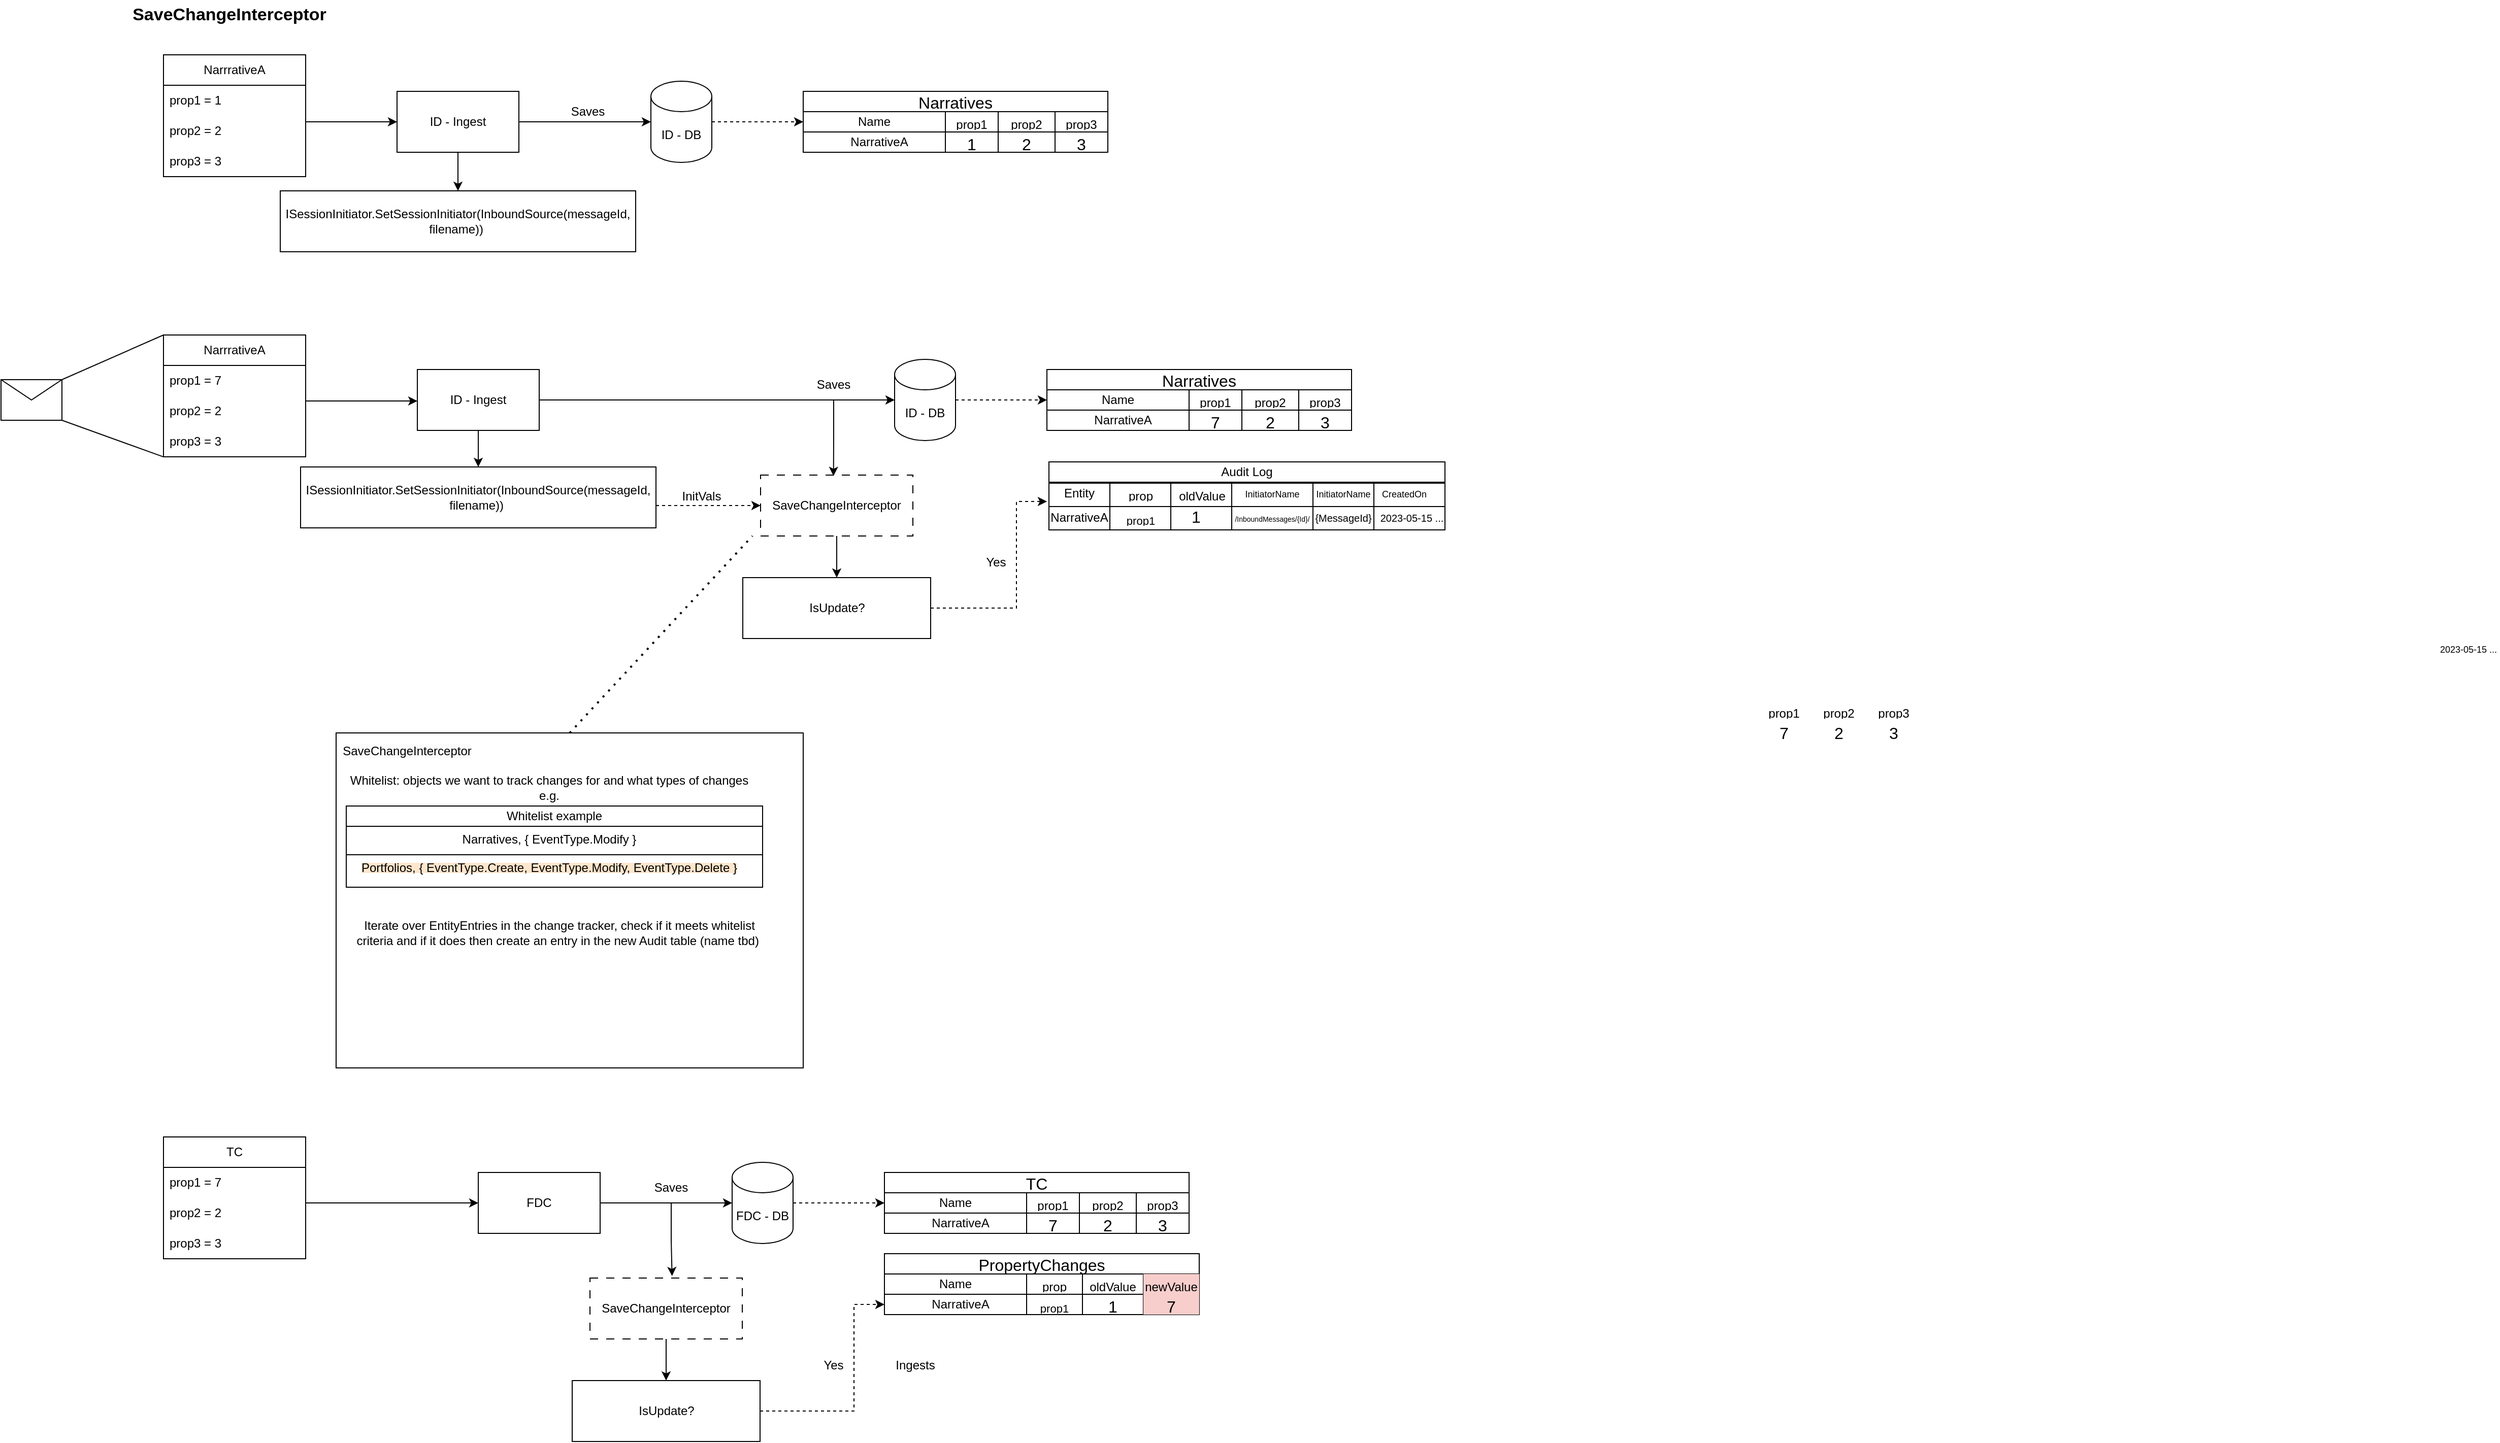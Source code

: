 <mxfile version="21.4.0" type="github">
  <diagram name="Page-1" id="tGEptBp3FGZiE534J11y">
    <mxGraphModel dx="3375" dy="1175" grid="1" gridSize="10" guides="1" tooltips="1" connect="1" arrows="1" fold="1" page="1" pageScale="1" pageWidth="1169" pageHeight="827" math="0" shadow="0">
      <root>
        <mxCell id="0" />
        <mxCell id="1" parent="0" />
        <mxCell id="yTSs1VRWwanD6nTNHNd--1" value="&lt;font style=&quot;font-size: 17px;&quot;&gt;&lt;b&gt;SaveChangeInterceptor&lt;/b&gt;&lt;/font&gt;" style="text;html=1;strokeColor=none;fillColor=none;align=center;verticalAlign=middle;whiteSpace=wrap;rounded=0;" parent="1" vertex="1">
          <mxGeometry x="30" y="60" width="190" height="30" as="geometry" />
        </mxCell>
        <mxCell id="yTSs1VRWwanD6nTNHNd--70" style="edgeStyle=orthogonalEdgeStyle;rounded=0;orthogonalLoop=1;jettySize=auto;html=1;entryX=0;entryY=0.5;entryDx=0;entryDy=0;dashed=1;" parent="1" source="yTSs1VRWwanD6nTNHNd--2" target="yTSs1VRWwanD6nTNHNd--56" edge="1">
          <mxGeometry relative="1" as="geometry" />
        </mxCell>
        <mxCell id="yTSs1VRWwanD6nTNHNd--2" value="ID - DB" style="shape=cylinder3;whiteSpace=wrap;html=1;boundedLbl=1;backgroundOutline=1;size=15;" parent="1" vertex="1">
          <mxGeometry x="540" y="140" width="60" height="80" as="geometry" />
        </mxCell>
        <mxCell id="3TcxSZ5bxZs2HCXoMVpQ-3" value="" style="edgeStyle=orthogonalEdgeStyle;rounded=0;orthogonalLoop=1;jettySize=auto;html=1;" edge="1" parent="1" source="yTSs1VRWwanD6nTNHNd--3" target="3TcxSZ5bxZs2HCXoMVpQ-1">
          <mxGeometry relative="1" as="geometry" />
        </mxCell>
        <mxCell id="3TcxSZ5bxZs2HCXoMVpQ-4" style="edgeStyle=orthogonalEdgeStyle;rounded=0;orthogonalLoop=1;jettySize=auto;html=1;exitX=1;exitY=0.5;exitDx=0;exitDy=0;" edge="1" parent="1" source="yTSs1VRWwanD6nTNHNd--3" target="yTSs1VRWwanD6nTNHNd--2">
          <mxGeometry relative="1" as="geometry" />
        </mxCell>
        <mxCell id="yTSs1VRWwanD6nTNHNd--3" value="ID - Ingest" style="rounded=0;whiteSpace=wrap;html=1;" parent="1" vertex="1">
          <mxGeometry x="290" y="150" width="120" height="60" as="geometry" />
        </mxCell>
        <mxCell id="yTSs1VRWwanD6nTNHNd--11" value="NarrrativeA" style="swimlane;fontStyle=0;childLayout=stackLayout;horizontal=1;startSize=30;horizontalStack=0;resizeParent=1;resizeParentMax=0;resizeLast=0;collapsible=1;marginBottom=0;whiteSpace=wrap;html=1;" parent="1" vertex="1">
          <mxGeometry x="60" y="114" width="140" height="120" as="geometry" />
        </mxCell>
        <mxCell id="yTSs1VRWwanD6nTNHNd--12" value="prop1 = 1" style="text;strokeColor=none;fillColor=none;align=left;verticalAlign=middle;spacingLeft=4;spacingRight=4;overflow=hidden;points=[[0,0.5],[1,0.5]];portConstraint=eastwest;rotatable=0;whiteSpace=wrap;html=1;" parent="yTSs1VRWwanD6nTNHNd--11" vertex="1">
          <mxGeometry y="30" width="140" height="30" as="geometry" />
        </mxCell>
        <mxCell id="yTSs1VRWwanD6nTNHNd--13" value="prop2 = 2" style="text;strokeColor=none;fillColor=none;align=left;verticalAlign=middle;spacingLeft=4;spacingRight=4;overflow=hidden;points=[[0,0.5],[1,0.5]];portConstraint=eastwest;rotatable=0;whiteSpace=wrap;html=1;" parent="yTSs1VRWwanD6nTNHNd--11" vertex="1">
          <mxGeometry y="60" width="140" height="30" as="geometry" />
        </mxCell>
        <mxCell id="yTSs1VRWwanD6nTNHNd--14" value="prop3 = 3" style="text;strokeColor=none;fillColor=none;align=left;verticalAlign=middle;spacingLeft=4;spacingRight=4;overflow=hidden;points=[[0,0.5],[1,0.5]];portConstraint=eastwest;rotatable=0;whiteSpace=wrap;html=1;" parent="yTSs1VRWwanD6nTNHNd--11" vertex="1">
          <mxGeometry y="90" width="140" height="30" as="geometry" />
        </mxCell>
        <mxCell id="yTSs1VRWwanD6nTNHNd--141" value="" style="edgeStyle=orthogonalEdgeStyle;rounded=0;orthogonalLoop=1;jettySize=auto;html=1;" parent="1" source="yTSs1VRWwanD6nTNHNd--19" target="yTSs1VRWwanD6nTNHNd--140" edge="1">
          <mxGeometry relative="1" as="geometry" />
        </mxCell>
        <mxCell id="yTSs1VRWwanD6nTNHNd--19" value="SaveChangeInterceptor" style="rounded=0;whiteSpace=wrap;html=1;dashed=1;dashPattern=8 8;" parent="1" vertex="1">
          <mxGeometry x="648" y="528" width="150" height="60" as="geometry" />
        </mxCell>
        <mxCell id="yTSs1VRWwanD6nTNHNd--21" style="edgeStyle=orthogonalEdgeStyle;rounded=0;orthogonalLoop=1;jettySize=auto;html=1;" parent="1" source="yTSs1VRWwanD6nTNHNd--13" target="yTSs1VRWwanD6nTNHNd--3" edge="1">
          <mxGeometry relative="1" as="geometry">
            <Array as="points">
              <mxPoint x="230" y="180" />
              <mxPoint x="230" y="180" />
            </Array>
          </mxGeometry>
        </mxCell>
        <mxCell id="yTSs1VRWwanD6nTNHNd--23" value="Saves" style="text;html=1;strokeColor=none;fillColor=none;align=center;verticalAlign=middle;whiteSpace=wrap;rounded=0;" parent="1" vertex="1">
          <mxGeometry x="448" y="155" width="60" height="30" as="geometry" />
        </mxCell>
        <mxCell id="yTSs1VRWwanD6nTNHNd--55" value="Narratives" style="shape=table;startSize=20;container=1;collapsible=0;childLayout=tableLayout;strokeColor=default;fontSize=16;" parent="1" vertex="1">
          <mxGeometry x="690" y="150" width="300" height="60" as="geometry" />
        </mxCell>
        <mxCell id="yTSs1VRWwanD6nTNHNd--56" value="" style="shape=tableRow;horizontal=0;startSize=140;swimlaneHead=0;swimlaneBody=0;strokeColor=inherit;top=0;left=0;bottom=0;right=0;collapsible=0;dropTarget=0;fillColor=none;points=[[0,0.5],[1,0.5]];portConstraint=eastwest;fontSize=16;" parent="yTSs1VRWwanD6nTNHNd--55" vertex="1">
          <mxGeometry y="20" width="300" height="20" as="geometry" />
        </mxCell>
        <mxCell id="yTSs1VRWwanD6nTNHNd--57" value="&lt;font style=&quot;font-size: 12px;&quot;&gt;prop1&lt;/font&gt;" style="shape=partialRectangle;html=1;whiteSpace=wrap;connectable=0;strokeColor=inherit;overflow=hidden;fillColor=none;top=0;left=0;bottom=0;right=0;pointerEvents=1;fontSize=16;verticalAlign=bottom;horizontal=1;labelPosition=center;verticalLabelPosition=middle;align=center;" parent="yTSs1VRWwanD6nTNHNd--56" vertex="1">
          <mxGeometry x="140" width="52" height="20" as="geometry">
            <mxRectangle width="52" height="20" as="alternateBounds" />
          </mxGeometry>
        </mxCell>
        <mxCell id="yTSs1VRWwanD6nTNHNd--58" value="&lt;font style=&quot;font-size: 12px;&quot;&gt;prop2&lt;/font&gt;" style="shape=partialRectangle;html=1;whiteSpace=wrap;connectable=0;strokeColor=inherit;overflow=hidden;fillColor=none;top=0;left=0;bottom=0;right=0;pointerEvents=1;fontSize=16;verticalAlign=bottom;" parent="yTSs1VRWwanD6nTNHNd--56" vertex="1">
          <mxGeometry x="192" width="56" height="20" as="geometry">
            <mxRectangle width="56" height="20" as="alternateBounds" />
          </mxGeometry>
        </mxCell>
        <mxCell id="yTSs1VRWwanD6nTNHNd--59" value="&lt;font style=&quot;font-size: 12px;&quot;&gt;prop3&lt;/font&gt;" style="shape=partialRectangle;html=1;whiteSpace=wrap;connectable=0;strokeColor=inherit;overflow=hidden;fillColor=none;top=0;left=0;bottom=0;right=0;pointerEvents=1;fontSize=16;verticalAlign=bottom;" parent="yTSs1VRWwanD6nTNHNd--56" vertex="1">
          <mxGeometry x="248" width="52" height="20" as="geometry">
            <mxRectangle width="52" height="20" as="alternateBounds" />
          </mxGeometry>
        </mxCell>
        <mxCell id="yTSs1VRWwanD6nTNHNd--60" value="" style="shape=tableRow;horizontal=0;startSize=140;swimlaneHead=0;swimlaneBody=0;strokeColor=inherit;top=0;left=0;bottom=0;right=0;collapsible=0;dropTarget=0;fillColor=none;points=[[0,0.5],[1,0.5]];portConstraint=eastwest;fontSize=16;" parent="yTSs1VRWwanD6nTNHNd--55" vertex="1">
          <mxGeometry y="40" width="300" height="20" as="geometry" />
        </mxCell>
        <mxCell id="yTSs1VRWwanD6nTNHNd--61" value="1" style="shape=partialRectangle;html=1;whiteSpace=wrap;connectable=0;strokeColor=inherit;overflow=hidden;fillColor=none;top=0;left=0;bottom=0;right=0;pointerEvents=1;fontSize=16;" parent="yTSs1VRWwanD6nTNHNd--60" vertex="1">
          <mxGeometry x="140" width="52" height="20" as="geometry">
            <mxRectangle width="52" height="20" as="alternateBounds" />
          </mxGeometry>
        </mxCell>
        <mxCell id="yTSs1VRWwanD6nTNHNd--62" value="2" style="shape=partialRectangle;html=1;whiteSpace=wrap;connectable=0;strokeColor=inherit;overflow=hidden;fillColor=none;top=0;left=0;bottom=0;right=0;pointerEvents=1;fontSize=16;" parent="yTSs1VRWwanD6nTNHNd--60" vertex="1">
          <mxGeometry x="192" width="56" height="20" as="geometry">
            <mxRectangle width="56" height="20" as="alternateBounds" />
          </mxGeometry>
        </mxCell>
        <mxCell id="yTSs1VRWwanD6nTNHNd--63" value="3" style="shape=partialRectangle;html=1;whiteSpace=wrap;connectable=0;strokeColor=inherit;overflow=hidden;fillColor=none;top=0;left=0;bottom=0;right=0;pointerEvents=1;fontSize=16;" parent="yTSs1VRWwanD6nTNHNd--60" vertex="1">
          <mxGeometry x="248" width="52" height="20" as="geometry">
            <mxRectangle width="52" height="20" as="alternateBounds" />
          </mxGeometry>
        </mxCell>
        <mxCell id="yTSs1VRWwanD6nTNHNd--68" value="Name" style="text;html=1;strokeColor=none;fillColor=none;align=center;verticalAlign=middle;whiteSpace=wrap;rounded=0;" parent="1" vertex="1">
          <mxGeometry x="730" y="170" width="60" height="20" as="geometry" />
        </mxCell>
        <mxCell id="yTSs1VRWwanD6nTNHNd--69" value="NarrativeA" style="text;html=1;strokeColor=none;fillColor=none;align=center;verticalAlign=middle;whiteSpace=wrap;rounded=0;" parent="1" vertex="1">
          <mxGeometry x="730" y="190" width="70" height="20" as="geometry" />
        </mxCell>
        <mxCell id="yTSs1VRWwanD6nTNHNd--71" style="edgeStyle=orthogonalEdgeStyle;rounded=0;orthogonalLoop=1;jettySize=auto;html=1;entryX=0;entryY=0.5;entryDx=0;entryDy=0;dashed=1;" parent="1" source="yTSs1VRWwanD6nTNHNd--72" target="yTSs1VRWwanD6nTNHNd--83" edge="1">
          <mxGeometry relative="1" as="geometry" />
        </mxCell>
        <mxCell id="yTSs1VRWwanD6nTNHNd--72" value="ID - DB" style="shape=cylinder3;whiteSpace=wrap;html=1;boundedLbl=1;backgroundOutline=1;size=15;" parent="1" vertex="1">
          <mxGeometry x="780" y="414" width="60" height="80" as="geometry" />
        </mxCell>
        <mxCell id="3TcxSZ5bxZs2HCXoMVpQ-6" value="" style="edgeStyle=orthogonalEdgeStyle;rounded=0;orthogonalLoop=1;jettySize=auto;html=1;" edge="1" parent="1" source="yTSs1VRWwanD6nTNHNd--73" target="3TcxSZ5bxZs2HCXoMVpQ-5">
          <mxGeometry relative="1" as="geometry" />
        </mxCell>
        <mxCell id="yTSs1VRWwanD6nTNHNd--73" value="ID - Ingest" style="rounded=0;whiteSpace=wrap;html=1;" parent="1" vertex="1">
          <mxGeometry x="310" y="424" width="120" height="60" as="geometry" />
        </mxCell>
        <mxCell id="yTSs1VRWwanD6nTNHNd--74" style="edgeStyle=orthogonalEdgeStyle;rounded=0;orthogonalLoop=1;jettySize=auto;html=1;entryX=0;entryY=0.5;entryDx=0;entryDy=0;entryPerimeter=0;exitX=1;exitY=0.5;exitDx=0;exitDy=0;" parent="1" source="yTSs1VRWwanD6nTNHNd--73" target="yTSs1VRWwanD6nTNHNd--72" edge="1">
          <mxGeometry relative="1" as="geometry">
            <mxPoint x="785" y="454" as="sourcePoint" />
          </mxGeometry>
        </mxCell>
        <mxCell id="yTSs1VRWwanD6nTNHNd--75" value="NarrrativeA" style="swimlane;fontStyle=0;childLayout=stackLayout;horizontal=1;startSize=30;horizontalStack=0;resizeParent=1;resizeParentMax=0;resizeLast=0;collapsible=1;marginBottom=0;whiteSpace=wrap;html=1;" parent="1" vertex="1">
          <mxGeometry x="60" y="390" width="140" height="120" as="geometry" />
        </mxCell>
        <mxCell id="yTSs1VRWwanD6nTNHNd--76" value="prop1 = 7" style="text;strokeColor=none;fillColor=none;align=left;verticalAlign=middle;spacingLeft=4;spacingRight=4;overflow=hidden;points=[[0,0.5],[1,0.5]];portConstraint=eastwest;rotatable=0;whiteSpace=wrap;html=1;" parent="yTSs1VRWwanD6nTNHNd--75" vertex="1">
          <mxGeometry y="30" width="140" height="30" as="geometry" />
        </mxCell>
        <mxCell id="yTSs1VRWwanD6nTNHNd--77" value="prop2 = 2" style="text;strokeColor=none;fillColor=none;align=left;verticalAlign=middle;spacingLeft=4;spacingRight=4;overflow=hidden;points=[[0,0.5],[1,0.5]];portConstraint=eastwest;rotatable=0;whiteSpace=wrap;html=1;" parent="yTSs1VRWwanD6nTNHNd--75" vertex="1">
          <mxGeometry y="60" width="140" height="30" as="geometry" />
        </mxCell>
        <mxCell id="yTSs1VRWwanD6nTNHNd--78" value="prop3 = 3" style="text;strokeColor=none;fillColor=none;align=left;verticalAlign=middle;spacingLeft=4;spacingRight=4;overflow=hidden;points=[[0,0.5],[1,0.5]];portConstraint=eastwest;rotatable=0;whiteSpace=wrap;html=1;" parent="yTSs1VRWwanD6nTNHNd--75" vertex="1">
          <mxGeometry y="90" width="140" height="30" as="geometry" />
        </mxCell>
        <mxCell id="yTSs1VRWwanD6nTNHNd--79" style="edgeStyle=orthogonalEdgeStyle;rounded=0;orthogonalLoop=1;jettySize=auto;html=1;" parent="1" source="yTSs1VRWwanD6nTNHNd--77" target="yTSs1VRWwanD6nTNHNd--73" edge="1">
          <mxGeometry relative="1" as="geometry">
            <Array as="points">
              <mxPoint x="230" y="455" />
              <mxPoint x="230" y="455" />
            </Array>
          </mxGeometry>
        </mxCell>
        <mxCell id="yTSs1VRWwanD6nTNHNd--104" style="edgeStyle=orthogonalEdgeStyle;rounded=0;orthogonalLoop=1;jettySize=auto;html=1;exitX=0.5;exitY=1;exitDx=0;exitDy=0;entryX=0.479;entryY=0.014;entryDx=0;entryDy=0;entryPerimeter=0;" parent="1" source="yTSs1VRWwanD6nTNHNd--80" target="yTSs1VRWwanD6nTNHNd--19" edge="1">
          <mxGeometry relative="1" as="geometry">
            <Array as="points" />
          </mxGeometry>
        </mxCell>
        <mxCell id="yTSs1VRWwanD6nTNHNd--80" value="Saves" style="text;html=1;strokeColor=none;fillColor=none;align=center;verticalAlign=middle;whiteSpace=wrap;rounded=0;" parent="1" vertex="1">
          <mxGeometry x="690" y="424" width="60" height="30" as="geometry" />
        </mxCell>
        <mxCell id="yTSs1VRWwanD6nTNHNd--81" value="Ingests" style="text;html=1;align=center;verticalAlign=middle;resizable=0;points=[];autosize=1;strokeColor=none;fillColor=none;" parent="1" vertex="1">
          <mxGeometry x="770" y="1390" width="60" height="30" as="geometry" />
        </mxCell>
        <mxCell id="yTSs1VRWwanD6nTNHNd--82" value="Narratives" style="shape=table;startSize=20;container=1;collapsible=0;childLayout=tableLayout;strokeColor=default;fontSize=16;" parent="1" vertex="1">
          <mxGeometry x="930" y="424" width="300" height="60" as="geometry" />
        </mxCell>
        <mxCell id="yTSs1VRWwanD6nTNHNd--83" value="" style="shape=tableRow;horizontal=0;startSize=140;swimlaneHead=0;swimlaneBody=0;strokeColor=inherit;top=0;left=0;bottom=0;right=0;collapsible=0;dropTarget=0;fillColor=none;points=[[0,0.5],[1,0.5]];portConstraint=eastwest;fontSize=16;" parent="yTSs1VRWwanD6nTNHNd--82" vertex="1">
          <mxGeometry y="20" width="300" height="20" as="geometry" />
        </mxCell>
        <mxCell id="yTSs1VRWwanD6nTNHNd--84" value="&lt;font style=&quot;font-size: 12px;&quot;&gt;prop1&lt;/font&gt;" style="shape=partialRectangle;html=1;whiteSpace=wrap;connectable=0;strokeColor=inherit;overflow=hidden;fillColor=none;top=0;left=0;bottom=0;right=0;pointerEvents=1;fontSize=16;verticalAlign=bottom;horizontal=1;labelPosition=center;verticalLabelPosition=middle;align=center;" parent="yTSs1VRWwanD6nTNHNd--83" vertex="1">
          <mxGeometry x="140" width="52" height="20" as="geometry">
            <mxRectangle width="52" height="20" as="alternateBounds" />
          </mxGeometry>
        </mxCell>
        <mxCell id="yTSs1VRWwanD6nTNHNd--85" value="&lt;font style=&quot;font-size: 12px;&quot;&gt;prop2&lt;/font&gt;" style="shape=partialRectangle;html=1;whiteSpace=wrap;connectable=0;strokeColor=inherit;overflow=hidden;fillColor=none;top=0;left=0;bottom=0;right=0;pointerEvents=1;fontSize=16;verticalAlign=bottom;" parent="yTSs1VRWwanD6nTNHNd--83" vertex="1">
          <mxGeometry x="192" width="56" height="20" as="geometry">
            <mxRectangle width="56" height="20" as="alternateBounds" />
          </mxGeometry>
        </mxCell>
        <mxCell id="yTSs1VRWwanD6nTNHNd--86" value="&lt;font style=&quot;font-size: 12px;&quot;&gt;prop3&lt;/font&gt;" style="shape=partialRectangle;html=1;whiteSpace=wrap;connectable=0;strokeColor=inherit;overflow=hidden;fillColor=none;top=0;left=0;bottom=0;right=0;pointerEvents=1;fontSize=16;verticalAlign=bottom;" parent="yTSs1VRWwanD6nTNHNd--83" vertex="1">
          <mxGeometry x="248" width="52" height="20" as="geometry">
            <mxRectangle width="52" height="20" as="alternateBounds" />
          </mxGeometry>
        </mxCell>
        <mxCell id="yTSs1VRWwanD6nTNHNd--87" value="" style="shape=tableRow;horizontal=0;startSize=140;swimlaneHead=0;swimlaneBody=0;strokeColor=inherit;top=0;left=0;bottom=0;right=0;collapsible=0;dropTarget=0;fillColor=none;points=[[0,0.5],[1,0.5]];portConstraint=eastwest;fontSize=16;" parent="yTSs1VRWwanD6nTNHNd--82" vertex="1">
          <mxGeometry y="40" width="300" height="20" as="geometry" />
        </mxCell>
        <mxCell id="yTSs1VRWwanD6nTNHNd--88" value="7" style="shape=partialRectangle;html=1;whiteSpace=wrap;connectable=0;strokeColor=inherit;overflow=hidden;fillColor=none;top=0;left=0;bottom=0;right=0;pointerEvents=1;fontSize=16;" parent="yTSs1VRWwanD6nTNHNd--87" vertex="1">
          <mxGeometry x="140" width="52" height="20" as="geometry">
            <mxRectangle width="52" height="20" as="alternateBounds" />
          </mxGeometry>
        </mxCell>
        <mxCell id="yTSs1VRWwanD6nTNHNd--89" value="2" style="shape=partialRectangle;html=1;whiteSpace=wrap;connectable=0;strokeColor=inherit;overflow=hidden;fillColor=none;top=0;left=0;bottom=0;right=0;pointerEvents=1;fontSize=16;" parent="yTSs1VRWwanD6nTNHNd--87" vertex="1">
          <mxGeometry x="192" width="56" height="20" as="geometry">
            <mxRectangle width="56" height="20" as="alternateBounds" />
          </mxGeometry>
        </mxCell>
        <mxCell id="yTSs1VRWwanD6nTNHNd--90" value="3" style="shape=partialRectangle;html=1;whiteSpace=wrap;connectable=0;strokeColor=inherit;overflow=hidden;fillColor=none;top=0;left=0;bottom=0;right=0;pointerEvents=1;fontSize=16;" parent="yTSs1VRWwanD6nTNHNd--87" vertex="1">
          <mxGeometry x="248" width="52" height="20" as="geometry">
            <mxRectangle width="52" height="20" as="alternateBounds" />
          </mxGeometry>
        </mxCell>
        <mxCell id="yTSs1VRWwanD6nTNHNd--91" value="Name" style="text;html=1;strokeColor=none;fillColor=none;align=center;verticalAlign=middle;whiteSpace=wrap;rounded=0;" parent="1" vertex="1">
          <mxGeometry x="970" y="444" width="60" height="20" as="geometry" />
        </mxCell>
        <mxCell id="yTSs1VRWwanD6nTNHNd--92" value="NarrativeA" style="text;html=1;strokeColor=none;fillColor=none;align=center;verticalAlign=middle;whiteSpace=wrap;rounded=0;" parent="1" vertex="1">
          <mxGeometry x="970" y="464" width="70" height="20" as="geometry" />
        </mxCell>
        <mxCell id="yTSs1VRWwanD6nTNHNd--142" style="edgeStyle=orthogonalEdgeStyle;rounded=0;orthogonalLoop=1;jettySize=auto;html=1;entryX=0;entryY=0.5;entryDx=0;entryDy=0;dashed=1;" parent="1" source="yTSs1VRWwanD6nTNHNd--140" edge="1">
          <mxGeometry relative="1" as="geometry">
            <mxPoint x="930" y="554" as="targetPoint" />
            <Array as="points">
              <mxPoint x="900" y="659" />
              <mxPoint x="900" y="554" />
            </Array>
          </mxGeometry>
        </mxCell>
        <mxCell id="yTSs1VRWwanD6nTNHNd--140" value="IsUpdate?" style="rounded=0;whiteSpace=wrap;html=1;" parent="1" vertex="1">
          <mxGeometry x="630.5" y="629" width="185" height="60" as="geometry" />
        </mxCell>
        <mxCell id="yTSs1VRWwanD6nTNHNd--144" value="Yes" style="text;html=1;strokeColor=none;fillColor=none;align=center;verticalAlign=middle;whiteSpace=wrap;rounded=0;rotation=0;" parent="1" vertex="1">
          <mxGeometry x="850" y="599" width="60" height="30" as="geometry" />
        </mxCell>
        <mxCell id="yTSs1VRWwanD6nTNHNd--147" value="" style="edgeStyle=orthogonalEdgeStyle;rounded=0;orthogonalLoop=1;jettySize=auto;html=1;" parent="1" source="yTSs1VRWwanD6nTNHNd--148" target="yTSs1VRWwanD6nTNHNd--183" edge="1">
          <mxGeometry relative="1" as="geometry" />
        </mxCell>
        <mxCell id="yTSs1VRWwanD6nTNHNd--148" value="SaveChangeInterceptor" style="rounded=0;whiteSpace=wrap;html=1;dashed=1;dashPattern=8 8;" parent="1" vertex="1">
          <mxGeometry x="480" y="1319" width="150" height="60" as="geometry" />
        </mxCell>
        <mxCell id="yTSs1VRWwanD6nTNHNd--149" style="edgeStyle=orthogonalEdgeStyle;rounded=0;orthogonalLoop=1;jettySize=auto;html=1;entryX=0;entryY=0.5;entryDx=0;entryDy=0;dashed=1;" parent="1" source="yTSs1VRWwanD6nTNHNd--150" target="yTSs1VRWwanD6nTNHNd--161" edge="1">
          <mxGeometry relative="1" as="geometry" />
        </mxCell>
        <mxCell id="yTSs1VRWwanD6nTNHNd--150" value="FDC - DB" style="shape=cylinder3;whiteSpace=wrap;html=1;boundedLbl=1;backgroundOutline=1;size=15;" parent="1" vertex="1">
          <mxGeometry x="620" y="1205" width="60" height="80" as="geometry" />
        </mxCell>
        <mxCell id="yTSs1VRWwanD6nTNHNd--151" value="FDC" style="rounded=0;whiteSpace=wrap;html=1;" parent="1" vertex="1">
          <mxGeometry x="370" y="1215" width="120" height="60" as="geometry" />
        </mxCell>
        <mxCell id="yTSs1VRWwanD6nTNHNd--152" style="edgeStyle=orthogonalEdgeStyle;rounded=0;orthogonalLoop=1;jettySize=auto;html=1;entryX=0;entryY=0.5;entryDx=0;entryDy=0;entryPerimeter=0;exitX=1;exitY=0.5;exitDx=0;exitDy=0;" parent="1" source="yTSs1VRWwanD6nTNHNd--151" target="yTSs1VRWwanD6nTNHNd--150" edge="1">
          <mxGeometry relative="1" as="geometry">
            <mxPoint x="625" y="1245" as="sourcePoint" />
          </mxGeometry>
        </mxCell>
        <mxCell id="yTSs1VRWwanD6nTNHNd--153" value="TC" style="swimlane;fontStyle=0;childLayout=stackLayout;horizontal=1;startSize=30;horizontalStack=0;resizeParent=1;resizeParentMax=0;resizeLast=0;collapsible=1;marginBottom=0;whiteSpace=wrap;html=1;" parent="1" vertex="1">
          <mxGeometry x="60" y="1180" width="140" height="120" as="geometry" />
        </mxCell>
        <mxCell id="yTSs1VRWwanD6nTNHNd--154" value="prop1 = 7" style="text;strokeColor=none;fillColor=none;align=left;verticalAlign=middle;spacingLeft=4;spacingRight=4;overflow=hidden;points=[[0,0.5],[1,0.5]];portConstraint=eastwest;rotatable=0;whiteSpace=wrap;html=1;" parent="yTSs1VRWwanD6nTNHNd--153" vertex="1">
          <mxGeometry y="30" width="140" height="30" as="geometry" />
        </mxCell>
        <mxCell id="yTSs1VRWwanD6nTNHNd--155" value="prop2 = 2" style="text;strokeColor=none;fillColor=none;align=left;verticalAlign=middle;spacingLeft=4;spacingRight=4;overflow=hidden;points=[[0,0.5],[1,0.5]];portConstraint=eastwest;rotatable=0;whiteSpace=wrap;html=1;" parent="yTSs1VRWwanD6nTNHNd--153" vertex="1">
          <mxGeometry y="60" width="140" height="30" as="geometry" />
        </mxCell>
        <mxCell id="yTSs1VRWwanD6nTNHNd--156" value="prop3 = 3" style="text;strokeColor=none;fillColor=none;align=left;verticalAlign=middle;spacingLeft=4;spacingRight=4;overflow=hidden;points=[[0,0.5],[1,0.5]];portConstraint=eastwest;rotatable=0;whiteSpace=wrap;html=1;" parent="yTSs1VRWwanD6nTNHNd--153" vertex="1">
          <mxGeometry y="90" width="140" height="30" as="geometry" />
        </mxCell>
        <mxCell id="yTSs1VRWwanD6nTNHNd--157" style="edgeStyle=orthogonalEdgeStyle;rounded=0;orthogonalLoop=1;jettySize=auto;html=1;" parent="1" source="yTSs1VRWwanD6nTNHNd--155" target="yTSs1VRWwanD6nTNHNd--151" edge="1">
          <mxGeometry relative="1" as="geometry">
            <Array as="points">
              <mxPoint x="230" y="1245" />
              <mxPoint x="230" y="1245" />
            </Array>
          </mxGeometry>
        </mxCell>
        <mxCell id="yTSs1VRWwanD6nTNHNd--158" style="edgeStyle=orthogonalEdgeStyle;rounded=0;orthogonalLoop=1;jettySize=auto;html=1;exitX=0.5;exitY=1;exitDx=0;exitDy=0;entryX=0.539;entryY=-0.033;entryDx=0;entryDy=0;entryPerimeter=0;" parent="1" source="yTSs1VRWwanD6nTNHNd--159" target="yTSs1VRWwanD6nTNHNd--148" edge="1">
          <mxGeometry relative="1" as="geometry" />
        </mxCell>
        <mxCell id="yTSs1VRWwanD6nTNHNd--159" value="Saves" style="text;html=1;strokeColor=none;fillColor=none;align=center;verticalAlign=middle;whiteSpace=wrap;rounded=0;" parent="1" vertex="1">
          <mxGeometry x="530" y="1215" width="60" height="30" as="geometry" />
        </mxCell>
        <mxCell id="yTSs1VRWwanD6nTNHNd--160" value="TC" style="shape=table;startSize=20;container=1;collapsible=0;childLayout=tableLayout;strokeColor=default;fontSize=16;" parent="1" vertex="1">
          <mxGeometry x="770" y="1215" width="300" height="60" as="geometry" />
        </mxCell>
        <mxCell id="yTSs1VRWwanD6nTNHNd--161" value="" style="shape=tableRow;horizontal=0;startSize=140;swimlaneHead=0;swimlaneBody=0;strokeColor=inherit;top=0;left=0;bottom=0;right=0;collapsible=0;dropTarget=0;fillColor=none;points=[[0,0.5],[1,0.5]];portConstraint=eastwest;fontSize=16;" parent="yTSs1VRWwanD6nTNHNd--160" vertex="1">
          <mxGeometry y="20" width="300" height="20" as="geometry" />
        </mxCell>
        <mxCell id="yTSs1VRWwanD6nTNHNd--162" value="&lt;font style=&quot;font-size: 12px;&quot;&gt;prop1&lt;/font&gt;" style="shape=partialRectangle;html=1;whiteSpace=wrap;connectable=0;strokeColor=inherit;overflow=hidden;fillColor=none;top=0;left=0;bottom=0;right=0;pointerEvents=1;fontSize=16;verticalAlign=bottom;horizontal=1;labelPosition=center;verticalLabelPosition=middle;align=center;" parent="yTSs1VRWwanD6nTNHNd--161" vertex="1">
          <mxGeometry x="140" width="52" height="20" as="geometry">
            <mxRectangle width="52" height="20" as="alternateBounds" />
          </mxGeometry>
        </mxCell>
        <mxCell id="yTSs1VRWwanD6nTNHNd--163" value="&lt;font style=&quot;font-size: 12px;&quot;&gt;prop2&lt;/font&gt;" style="shape=partialRectangle;html=1;whiteSpace=wrap;connectable=0;strokeColor=inherit;overflow=hidden;fillColor=none;top=0;left=0;bottom=0;right=0;pointerEvents=1;fontSize=16;verticalAlign=bottom;" parent="yTSs1VRWwanD6nTNHNd--161" vertex="1">
          <mxGeometry x="192" width="56" height="20" as="geometry">
            <mxRectangle width="56" height="20" as="alternateBounds" />
          </mxGeometry>
        </mxCell>
        <mxCell id="yTSs1VRWwanD6nTNHNd--164" value="&lt;font style=&quot;font-size: 12px;&quot;&gt;prop3&lt;/font&gt;" style="shape=partialRectangle;html=1;whiteSpace=wrap;connectable=0;strokeColor=inherit;overflow=hidden;fillColor=none;top=0;left=0;bottom=0;right=0;pointerEvents=1;fontSize=16;verticalAlign=bottom;" parent="yTSs1VRWwanD6nTNHNd--161" vertex="1">
          <mxGeometry x="248" width="52" height="20" as="geometry">
            <mxRectangle width="52" height="20" as="alternateBounds" />
          </mxGeometry>
        </mxCell>
        <mxCell id="yTSs1VRWwanD6nTNHNd--165" value="" style="shape=tableRow;horizontal=0;startSize=140;swimlaneHead=0;swimlaneBody=0;strokeColor=inherit;top=0;left=0;bottom=0;right=0;collapsible=0;dropTarget=0;fillColor=none;points=[[0,0.5],[1,0.5]];portConstraint=eastwest;fontSize=16;" parent="yTSs1VRWwanD6nTNHNd--160" vertex="1">
          <mxGeometry y="40" width="300" height="20" as="geometry" />
        </mxCell>
        <mxCell id="yTSs1VRWwanD6nTNHNd--166" value="7" style="shape=partialRectangle;html=1;whiteSpace=wrap;connectable=0;strokeColor=inherit;overflow=hidden;fillColor=none;top=0;left=0;bottom=0;right=0;pointerEvents=1;fontSize=16;" parent="yTSs1VRWwanD6nTNHNd--165" vertex="1">
          <mxGeometry x="140" width="52" height="20" as="geometry">
            <mxRectangle width="52" height="20" as="alternateBounds" />
          </mxGeometry>
        </mxCell>
        <mxCell id="yTSs1VRWwanD6nTNHNd--167" value="2" style="shape=partialRectangle;html=1;whiteSpace=wrap;connectable=0;strokeColor=inherit;overflow=hidden;fillColor=none;top=0;left=0;bottom=0;right=0;pointerEvents=1;fontSize=16;" parent="yTSs1VRWwanD6nTNHNd--165" vertex="1">
          <mxGeometry x="192" width="56" height="20" as="geometry">
            <mxRectangle width="56" height="20" as="alternateBounds" />
          </mxGeometry>
        </mxCell>
        <mxCell id="yTSs1VRWwanD6nTNHNd--168" value="3" style="shape=partialRectangle;html=1;whiteSpace=wrap;connectable=0;strokeColor=inherit;overflow=hidden;fillColor=none;top=0;left=0;bottom=0;right=0;pointerEvents=1;fontSize=16;" parent="yTSs1VRWwanD6nTNHNd--165" vertex="1">
          <mxGeometry x="248" width="52" height="20" as="geometry">
            <mxRectangle width="52" height="20" as="alternateBounds" />
          </mxGeometry>
        </mxCell>
        <mxCell id="yTSs1VRWwanD6nTNHNd--169" value="Name" style="text;html=1;strokeColor=none;fillColor=none;align=center;verticalAlign=middle;whiteSpace=wrap;rounded=0;" parent="1" vertex="1">
          <mxGeometry x="810" y="1235" width="60" height="20" as="geometry" />
        </mxCell>
        <mxCell id="yTSs1VRWwanD6nTNHNd--170" value="NarrativeA" style="text;html=1;strokeColor=none;fillColor=none;align=center;verticalAlign=middle;whiteSpace=wrap;rounded=0;" parent="1" vertex="1">
          <mxGeometry x="810" y="1255" width="70" height="20" as="geometry" />
        </mxCell>
        <mxCell id="yTSs1VRWwanD6nTNHNd--171" value="PropertyChanges" style="shape=table;startSize=20;container=1;collapsible=0;childLayout=tableLayout;strokeColor=default;fontSize=16;" parent="1" vertex="1">
          <mxGeometry x="770" y="1295" width="310" height="60" as="geometry" />
        </mxCell>
        <mxCell id="yTSs1VRWwanD6nTNHNd--172" value="" style="shape=tableRow;horizontal=0;startSize=140;swimlaneHead=0;swimlaneBody=0;strokeColor=inherit;top=0;left=0;bottom=0;right=0;collapsible=0;dropTarget=0;fillColor=none;points=[[0,0.5],[1,0.5]];portConstraint=eastwest;fontSize=16;" parent="yTSs1VRWwanD6nTNHNd--171" vertex="1">
          <mxGeometry y="20" width="310" height="20" as="geometry" />
        </mxCell>
        <mxCell id="yTSs1VRWwanD6nTNHNd--173" value="&lt;font style=&quot;font-size: 12px;&quot;&gt;prop&lt;/font&gt;" style="shape=partialRectangle;html=1;whiteSpace=wrap;connectable=0;strokeColor=inherit;overflow=hidden;fillColor=none;top=0;left=0;bottom=0;right=0;pointerEvents=1;fontSize=16;verticalAlign=bottom;horizontal=1;labelPosition=center;verticalLabelPosition=middle;align=center;" parent="yTSs1VRWwanD6nTNHNd--172" vertex="1">
          <mxGeometry x="140" width="55" height="20" as="geometry">
            <mxRectangle width="55" height="20" as="alternateBounds" />
          </mxGeometry>
        </mxCell>
        <mxCell id="yTSs1VRWwanD6nTNHNd--174" value="&lt;font style=&quot;font-size: 12px;&quot;&gt;oldValue&lt;/font&gt;" style="shape=partialRectangle;html=1;whiteSpace=wrap;connectable=0;strokeColor=inherit;overflow=hidden;fillColor=none;top=0;left=0;bottom=0;right=0;pointerEvents=1;fontSize=16;verticalAlign=bottom;" parent="yTSs1VRWwanD6nTNHNd--172" vertex="1">
          <mxGeometry x="195" width="60" height="20" as="geometry">
            <mxRectangle width="60" height="20" as="alternateBounds" />
          </mxGeometry>
        </mxCell>
        <mxCell id="yTSs1VRWwanD6nTNHNd--175" value="&lt;font style=&quot;font-size: 12px;&quot;&gt;newValue&lt;/font&gt;" style="shape=partialRectangle;html=1;whiteSpace=wrap;connectable=0;strokeColor=#b85450;overflow=hidden;fillColor=#f8cecc;top=0;left=0;bottom=0;right=0;pointerEvents=1;fontSize=16;verticalAlign=bottom;" parent="yTSs1VRWwanD6nTNHNd--172" vertex="1">
          <mxGeometry x="255" width="55" height="20" as="geometry">
            <mxRectangle width="55" height="20" as="alternateBounds" />
          </mxGeometry>
        </mxCell>
        <mxCell id="yTSs1VRWwanD6nTNHNd--176" value="" style="shape=tableRow;horizontal=0;startSize=140;swimlaneHead=0;swimlaneBody=0;strokeColor=inherit;top=0;left=0;bottom=0;right=0;collapsible=0;dropTarget=0;fillColor=none;points=[[0,0.5],[1,0.5]];portConstraint=eastwest;fontSize=16;" parent="yTSs1VRWwanD6nTNHNd--171" vertex="1">
          <mxGeometry y="40" width="310" height="20" as="geometry" />
        </mxCell>
        <mxCell id="yTSs1VRWwanD6nTNHNd--177" value="&lt;font style=&quot;font-size: 11px;&quot;&gt;prop1&lt;/font&gt;" style="shape=partialRectangle;html=1;whiteSpace=wrap;connectable=0;strokeColor=inherit;overflow=hidden;fillColor=none;top=0;left=0;bottom=0;right=0;pointerEvents=1;fontSize=16;" parent="yTSs1VRWwanD6nTNHNd--176" vertex="1">
          <mxGeometry x="140" width="55" height="20" as="geometry">
            <mxRectangle width="55" height="20" as="alternateBounds" />
          </mxGeometry>
        </mxCell>
        <mxCell id="yTSs1VRWwanD6nTNHNd--178" value="1" style="shape=partialRectangle;html=1;whiteSpace=wrap;connectable=0;strokeColor=inherit;overflow=hidden;fillColor=none;top=0;left=0;bottom=0;right=0;pointerEvents=1;fontSize=16;" parent="yTSs1VRWwanD6nTNHNd--176" vertex="1">
          <mxGeometry x="195" width="60" height="20" as="geometry">
            <mxRectangle width="60" height="20" as="alternateBounds" />
          </mxGeometry>
        </mxCell>
        <mxCell id="yTSs1VRWwanD6nTNHNd--179" value="7" style="shape=partialRectangle;html=1;whiteSpace=wrap;connectable=0;strokeColor=#b85450;overflow=hidden;fillColor=#f8cecc;top=0;left=0;bottom=0;right=0;pointerEvents=1;fontSize=16;" parent="yTSs1VRWwanD6nTNHNd--176" vertex="1">
          <mxGeometry x="255" width="55" height="20" as="geometry">
            <mxRectangle width="55" height="20" as="alternateBounds" />
          </mxGeometry>
        </mxCell>
        <mxCell id="yTSs1VRWwanD6nTNHNd--180" value="Name" style="text;html=1;strokeColor=none;fillColor=none;align=center;verticalAlign=middle;whiteSpace=wrap;rounded=0;" parent="1" vertex="1">
          <mxGeometry x="810" y="1315" width="60" height="20" as="geometry" />
        </mxCell>
        <mxCell id="yTSs1VRWwanD6nTNHNd--181" value="NarrativeA" style="text;html=1;strokeColor=none;fillColor=none;align=center;verticalAlign=middle;whiteSpace=wrap;rounded=0;" parent="1" vertex="1">
          <mxGeometry x="810" y="1335" width="70" height="20" as="geometry" />
        </mxCell>
        <mxCell id="yTSs1VRWwanD6nTNHNd--182" style="edgeStyle=orthogonalEdgeStyle;rounded=0;orthogonalLoop=1;jettySize=auto;html=1;entryX=0;entryY=0.5;entryDx=0;entryDy=0;dashed=1;" parent="1" source="yTSs1VRWwanD6nTNHNd--183" target="yTSs1VRWwanD6nTNHNd--176" edge="1">
          <mxGeometry relative="1" as="geometry">
            <mxPoint x="690" y="1400" as="targetPoint" />
            <Array as="points">
              <mxPoint x="740" y="1450" />
              <mxPoint x="740" y="1345" />
            </Array>
          </mxGeometry>
        </mxCell>
        <mxCell id="yTSs1VRWwanD6nTNHNd--183" value="IsUpdate?" style="rounded=0;whiteSpace=wrap;html=1;" parent="1" vertex="1">
          <mxGeometry x="462.5" y="1420" width="185" height="60" as="geometry" />
        </mxCell>
        <mxCell id="yTSs1VRWwanD6nTNHNd--184" value="Yes" style="text;html=1;strokeColor=none;fillColor=none;align=center;verticalAlign=middle;whiteSpace=wrap;rounded=0;rotation=0;" parent="1" vertex="1">
          <mxGeometry x="690" y="1390" width="60" height="30" as="geometry" />
        </mxCell>
        <mxCell id="ZWjIvehVjLbOtGVygPy2-1" value="" style="rounded=0;whiteSpace=wrap;html=1;" parent="1" vertex="1">
          <mxGeometry x="230" y="782" width="460" height="330" as="geometry" />
        </mxCell>
        <mxCell id="ZWjIvehVjLbOtGVygPy2-4" value="" style="rounded=0;whiteSpace=wrap;html=1;fillColor=#ffe6cc;strokeColor=none;" parent="1" vertex="1">
          <mxGeometry x="255" y="910" width="370" height="10" as="geometry" />
        </mxCell>
        <mxCell id="ZWjIvehVjLbOtGVygPy2-2" value="&#xa;&lt;span style=&quot;color: rgb(0, 0, 0); font-family: Helvetica; font-size: 12px; font-style: normal; font-variant-ligatures: normal; font-variant-caps: normal; font-weight: 400; letter-spacing: normal; orphans: 2; text-align: center; text-indent: 0px; text-transform: none; widows: 2; word-spacing: 0px; -webkit-text-stroke-width: 0px; background-color: rgb(251, 251, 251); text-decoration-thickness: initial; text-decoration-style: initial; text-decoration-color: initial; float: none; display: inline !important;&quot;&gt;SaveChangeInterceptor&lt;/span&gt;&#xa;&#xa;" style="text;html=1;strokeColor=none;fillColor=none;align=center;verticalAlign=middle;whiteSpace=wrap;rounded=0;" parent="1" vertex="1">
          <mxGeometry x="270" y="792" width="60" height="30" as="geometry" />
        </mxCell>
        <mxCell id="ZWjIvehVjLbOtGVygPy2-3" value="Whitelist: objects we want to track changes for and what types of changes e.g.&lt;br&gt;&lt;br&gt;&lt;br&gt;Narratives, { EventType.Modify }&lt;br&gt;&lt;br&gt;Portfolios, { EventType.Create, EventType.Modify, EventType.Delete }" style="text;html=1;strokeColor=none;fillColor=none;align=center;verticalAlign=middle;whiteSpace=wrap;rounded=0;" parent="1" vertex="1">
          <mxGeometry x="240" y="812" width="400" height="120" as="geometry" />
        </mxCell>
        <mxCell id="ZWjIvehVjLbOtGVygPy2-5" value="Iterate over EntityEntries in the change tracker, check if it meets whitelist criteria and if it does then create an entry in the new Audit table (name tbd)&amp;nbsp;" style="text;html=1;strokeColor=none;fillColor=none;align=center;verticalAlign=middle;whiteSpace=wrap;rounded=0;" parent="1" vertex="1">
          <mxGeometry x="245" y="939" width="410" height="80" as="geometry" />
        </mxCell>
        <mxCell id="ZWjIvehVjLbOtGVygPy2-6" value="Whitelist example" style="swimlane;fontStyle=0;childLayout=stackLayout;horizontal=1;startSize=20;horizontalStack=0;resizeParent=1;resizeParentMax=0;resizeLast=0;collapsible=1;marginBottom=0;whiteSpace=wrap;html=1;" parent="1" vertex="1">
          <mxGeometry x="240" y="854" width="410" height="80" as="geometry" />
        </mxCell>
        <mxCell id="ZWjIvehVjLbOtGVygPy2-11" value="" style="endArrow=none;html=1;rounded=0;exitX=0;exitY=0.75;exitDx=0;exitDy=0;" parent="1" source="ZWjIvehVjLbOtGVygPy2-3" edge="1">
          <mxGeometry width="50" height="50" relative="1" as="geometry">
            <mxPoint x="740" y="829" as="sourcePoint" />
            <mxPoint x="650" y="902" as="targetPoint" />
          </mxGeometry>
        </mxCell>
        <mxCell id="ZWjIvehVjLbOtGVygPy2-13" value="" style="endArrow=none;dashed=1;html=1;dashPattern=1 3;strokeWidth=2;rounded=0;exitX=0.5;exitY=0;exitDx=0;exitDy=0;" parent="1" source="ZWjIvehVjLbOtGVygPy2-1" edge="1">
          <mxGeometry width="50" height="50" relative="1" as="geometry">
            <mxPoint x="590" y="638" as="sourcePoint" />
            <mxPoint x="640" y="588" as="targetPoint" />
          </mxGeometry>
        </mxCell>
        <mxCell id="3TcxSZ5bxZs2HCXoMVpQ-1" value="ISessionInitiator.SetSessionInitiator(InboundSource(messageId, filename))&amp;nbsp;" style="rounded=0;whiteSpace=wrap;html=1;" vertex="1" parent="1">
          <mxGeometry x="175" y="248" width="350" height="60" as="geometry" />
        </mxCell>
        <mxCell id="3TcxSZ5bxZs2HCXoMVpQ-7" value="" style="edgeStyle=orthogonalEdgeStyle;rounded=0;orthogonalLoop=1;jettySize=auto;html=1;dashed=1;" edge="1" parent="1" source="3TcxSZ5bxZs2HCXoMVpQ-5" target="yTSs1VRWwanD6nTNHNd--19">
          <mxGeometry relative="1" as="geometry">
            <Array as="points">
              <mxPoint x="570" y="558" />
              <mxPoint x="570" y="558" />
            </Array>
          </mxGeometry>
        </mxCell>
        <mxCell id="3TcxSZ5bxZs2HCXoMVpQ-5" value="ISessionInitiator.SetSessionInitiator(InboundSource(messageId, filename))&amp;nbsp;" style="rounded=0;whiteSpace=wrap;html=1;" vertex="1" parent="1">
          <mxGeometry x="195" y="520" width="350" height="60" as="geometry" />
        </mxCell>
        <mxCell id="3TcxSZ5bxZs2HCXoMVpQ-8" value="InitVals" style="text;html=1;strokeColor=none;fillColor=none;align=center;verticalAlign=middle;whiteSpace=wrap;rounded=0;" vertex="1" parent="1">
          <mxGeometry x="560" y="534" width="60" height="30" as="geometry" />
        </mxCell>
        <mxCell id="3TcxSZ5bxZs2HCXoMVpQ-9" value="" style="shape=message;html=1;html=1;outlineConnect=0;labelPosition=center;verticalLabelPosition=bottom;align=center;verticalAlign=top;" vertex="1" parent="1">
          <mxGeometry x="-100" y="434" width="60" height="40" as="geometry" />
        </mxCell>
        <mxCell id="3TcxSZ5bxZs2HCXoMVpQ-10" value="" style="endArrow=none;html=1;rounded=0;entryX=0;entryY=0;entryDx=0;entryDy=0;" edge="1" parent="1" target="yTSs1VRWwanD6nTNHNd--75">
          <mxGeometry width="50" height="50" relative="1" as="geometry">
            <mxPoint x="-40" y="434" as="sourcePoint" />
            <mxPoint x="10" y="384" as="targetPoint" />
          </mxGeometry>
        </mxCell>
        <mxCell id="3TcxSZ5bxZs2HCXoMVpQ-11" value="" style="endArrow=none;html=1;rounded=0;exitX=0;exitY=1.002;exitDx=0;exitDy=0;exitPerimeter=0;" edge="1" parent="1" source="yTSs1VRWwanD6nTNHNd--78">
          <mxGeometry width="50" height="50" relative="1" as="geometry">
            <mxPoint x="-90" y="524" as="sourcePoint" />
            <mxPoint x="-40" y="474" as="targetPoint" />
          </mxGeometry>
        </mxCell>
        <mxCell id="3TcxSZ5bxZs2HCXoMVpQ-12" value="&lt;font style=&quot;font-size: 12px;&quot;&gt;prop1&lt;/font&gt;" style="shape=partialRectangle;html=1;whiteSpace=wrap;connectable=0;strokeColor=default;overflow=hidden;fillColor=none;top=0;left=0;bottom=0;right=0;pointerEvents=1;fontSize=16;verticalAlign=bottom;horizontal=1;labelPosition=center;verticalLabelPosition=middle;align=center;strokeWidth=4;" vertex="1" parent="1">
          <mxGeometry x="1630" y="750" width="52" height="20" as="geometry">
            <mxRectangle width="52" height="20" as="alternateBounds" />
          </mxGeometry>
        </mxCell>
        <mxCell id="3TcxSZ5bxZs2HCXoMVpQ-13" value="&lt;font style=&quot;font-size: 12px;&quot;&gt;prop2&lt;/font&gt;" style="shape=partialRectangle;html=1;whiteSpace=wrap;connectable=0;strokeColor=default;overflow=hidden;fillColor=none;top=0;left=0;bottom=0;right=0;pointerEvents=1;fontSize=16;verticalAlign=bottom;strokeWidth=4;" vertex="1" parent="1">
          <mxGeometry x="1682" y="750" width="56" height="20" as="geometry">
            <mxRectangle width="56" height="20" as="alternateBounds" />
          </mxGeometry>
        </mxCell>
        <mxCell id="3TcxSZ5bxZs2HCXoMVpQ-14" value="&lt;font style=&quot;font-size: 12px;&quot;&gt;prop3&lt;/font&gt;" style="shape=partialRectangle;html=1;whiteSpace=wrap;connectable=0;strokeColor=default;overflow=hidden;fillColor=none;top=0;left=0;bottom=0;right=0;pointerEvents=1;fontSize=16;verticalAlign=bottom;strokeWidth=4;" vertex="1" parent="1">
          <mxGeometry x="1738" y="750" width="52" height="20" as="geometry">
            <mxRectangle width="52" height="20" as="alternateBounds" />
          </mxGeometry>
        </mxCell>
        <mxCell id="3TcxSZ5bxZs2HCXoMVpQ-15" value="7" style="shape=partialRectangle;html=1;whiteSpace=wrap;connectable=0;strokeColor=default;overflow=hidden;fillColor=none;top=0;left=0;bottom=0;right=0;pointerEvents=1;fontSize=16;strokeWidth=4;" vertex="1" parent="1">
          <mxGeometry x="1630" y="770" width="52" height="20" as="geometry">
            <mxRectangle width="52" height="20" as="alternateBounds" />
          </mxGeometry>
        </mxCell>
        <mxCell id="3TcxSZ5bxZs2HCXoMVpQ-16" value="2" style="shape=partialRectangle;html=1;whiteSpace=wrap;connectable=0;strokeColor=default;overflow=hidden;fillColor=none;top=0;left=0;bottom=0;right=0;pointerEvents=1;fontSize=16;strokeWidth=4;" vertex="1" parent="1">
          <mxGeometry x="1682" y="770" width="56" height="20" as="geometry">
            <mxRectangle width="56" height="20" as="alternateBounds" />
          </mxGeometry>
        </mxCell>
        <mxCell id="3TcxSZ5bxZs2HCXoMVpQ-17" value="3" style="shape=partialRectangle;html=1;whiteSpace=wrap;connectable=0;strokeColor=default;overflow=hidden;fillColor=none;top=0;left=0;bottom=0;right=0;pointerEvents=1;fontSize=16;strokeWidth=4;" vertex="1" parent="1">
          <mxGeometry x="1738" y="770" width="52" height="20" as="geometry">
            <mxRectangle width="52" height="20" as="alternateBounds" />
          </mxGeometry>
        </mxCell>
        <mxCell id="3TcxSZ5bxZs2HCXoMVpQ-18" value="" style="shape=table;startSize=0;container=1;collapsible=0;childLayout=tableLayout;fontSize=16;movable=1;resizable=1;rotatable=1;deletable=1;editable=1;locked=0;connectable=1;" vertex="1" parent="1">
          <mxGeometry x="932" y="536" width="180" height="46" as="geometry" />
        </mxCell>
        <mxCell id="3TcxSZ5bxZs2HCXoMVpQ-19" value="" style="shape=tableRow;horizontal=0;startSize=0;swimlaneHead=0;swimlaneBody=0;strokeColor=inherit;top=0;left=0;bottom=0;right=0;collapsible=0;dropTarget=0;fillColor=none;points=[[0,0.5],[1,0.5]];portConstraint=eastwest;fontSize=16;movable=1;resizable=1;rotatable=1;deletable=1;editable=1;locked=0;connectable=1;" vertex="1" parent="3TcxSZ5bxZs2HCXoMVpQ-18">
          <mxGeometry width="180" height="23" as="geometry" />
        </mxCell>
        <mxCell id="3TcxSZ5bxZs2HCXoMVpQ-20" value="" style="shape=partialRectangle;html=1;whiteSpace=wrap;connectable=1;strokeColor=inherit;overflow=hidden;fillColor=none;top=0;left=0;bottom=0;right=0;pointerEvents=1;fontSize=16;movable=1;resizable=1;rotatable=1;deletable=1;editable=1;locked=0;" vertex="1" parent="3TcxSZ5bxZs2HCXoMVpQ-19">
          <mxGeometry width="60" height="23" as="geometry">
            <mxRectangle width="60" height="23" as="alternateBounds" />
          </mxGeometry>
        </mxCell>
        <mxCell id="3TcxSZ5bxZs2HCXoMVpQ-21" value="" style="shape=partialRectangle;html=1;whiteSpace=wrap;connectable=1;strokeColor=inherit;overflow=hidden;fillColor=none;top=0;left=0;bottom=0;right=0;pointerEvents=1;fontSize=16;movable=1;resizable=1;rotatable=1;deletable=1;editable=1;locked=0;" vertex="1" parent="3TcxSZ5bxZs2HCXoMVpQ-19">
          <mxGeometry x="60" width="60" height="23" as="geometry">
            <mxRectangle width="60" height="23" as="alternateBounds" />
          </mxGeometry>
        </mxCell>
        <mxCell id="3TcxSZ5bxZs2HCXoMVpQ-22" value="" style="shape=partialRectangle;html=1;whiteSpace=wrap;connectable=1;strokeColor=inherit;overflow=hidden;fillColor=none;top=0;left=0;bottom=0;right=0;pointerEvents=1;fontSize=16;movable=1;resizable=1;rotatable=1;deletable=1;editable=1;locked=0;" vertex="1" parent="3TcxSZ5bxZs2HCXoMVpQ-19">
          <mxGeometry x="120" width="60" height="23" as="geometry">
            <mxRectangle width="60" height="23" as="alternateBounds" />
          </mxGeometry>
        </mxCell>
        <mxCell id="3TcxSZ5bxZs2HCXoMVpQ-23" value="" style="shape=tableRow;horizontal=0;startSize=0;swimlaneHead=0;swimlaneBody=0;strokeColor=inherit;top=0;left=0;bottom=0;right=0;collapsible=0;dropTarget=0;fillColor=none;points=[[0,0.5],[1,0.5]];portConstraint=eastwest;fontSize=16;movable=1;resizable=1;rotatable=1;deletable=1;editable=1;locked=0;connectable=1;" vertex="1" parent="3TcxSZ5bxZs2HCXoMVpQ-18">
          <mxGeometry y="23" width="180" height="23" as="geometry" />
        </mxCell>
        <mxCell id="3TcxSZ5bxZs2HCXoMVpQ-24" value="" style="shape=partialRectangle;html=1;whiteSpace=wrap;connectable=1;strokeColor=inherit;overflow=hidden;fillColor=none;top=0;left=0;bottom=0;right=0;pointerEvents=1;fontSize=16;movable=1;resizable=1;rotatable=1;deletable=1;editable=1;locked=0;" vertex="1" parent="3TcxSZ5bxZs2HCXoMVpQ-23">
          <mxGeometry width="60" height="23" as="geometry">
            <mxRectangle width="60" height="23" as="alternateBounds" />
          </mxGeometry>
        </mxCell>
        <mxCell id="3TcxSZ5bxZs2HCXoMVpQ-25" value="" style="shape=partialRectangle;html=1;whiteSpace=wrap;connectable=1;strokeColor=inherit;overflow=hidden;fillColor=none;top=0;left=0;bottom=0;right=0;pointerEvents=1;fontSize=16;movable=1;resizable=1;rotatable=1;deletable=1;editable=1;locked=0;" vertex="1" parent="3TcxSZ5bxZs2HCXoMVpQ-23">
          <mxGeometry x="60" width="60" height="23" as="geometry">
            <mxRectangle width="60" height="23" as="alternateBounds" />
          </mxGeometry>
        </mxCell>
        <mxCell id="3TcxSZ5bxZs2HCXoMVpQ-26" value="" style="shape=partialRectangle;html=1;whiteSpace=wrap;connectable=1;strokeColor=inherit;overflow=hidden;fillColor=none;top=0;left=0;bottom=0;right=0;pointerEvents=1;fontSize=16;movable=1;resizable=1;rotatable=1;deletable=1;editable=1;locked=0;" vertex="1" parent="3TcxSZ5bxZs2HCXoMVpQ-23">
          <mxGeometry x="120" width="60" height="23" as="geometry">
            <mxRectangle width="60" height="23" as="alternateBounds" />
          </mxGeometry>
        </mxCell>
        <mxCell id="3TcxSZ5bxZs2HCXoMVpQ-31" value="Entity" style="text;html=1;strokeColor=none;fillColor=none;align=center;verticalAlign=middle;whiteSpace=wrap;rounded=0;movable=1;resizable=1;rotatable=1;deletable=1;editable=1;locked=0;connectable=1;" vertex="1" parent="1">
          <mxGeometry x="932" y="536" width="60" height="20" as="geometry" />
        </mxCell>
        <mxCell id="3TcxSZ5bxZs2HCXoMVpQ-32" value="NarrativeA" style="text;html=1;strokeColor=none;fillColor=none;align=center;verticalAlign=middle;whiteSpace=wrap;rounded=0;movable=1;resizable=1;rotatable=1;deletable=1;editable=1;locked=0;connectable=1;" vertex="1" parent="1">
          <mxGeometry x="927" y="560" width="70" height="20" as="geometry" />
        </mxCell>
        <mxCell id="3TcxSZ5bxZs2HCXoMVpQ-33" value="&lt;font style=&quot;font-size: 12px;&quot;&gt;prop&lt;/font&gt;" style="shape=partialRectangle;html=1;whiteSpace=wrap;connectable=1;strokeColor=inherit;overflow=hidden;fillColor=none;top=0;left=0;bottom=0;right=0;pointerEvents=1;fontSize=16;verticalAlign=bottom;horizontal=1;labelPosition=center;verticalLabelPosition=middle;align=center;movable=1;resizable=1;rotatable=1;deletable=1;editable=1;locked=0;" vertex="1" parent="1">
          <mxGeometry x="991.5" y="536" width="61" height="20" as="geometry">
            <mxRectangle width="61" height="20" as="alternateBounds" />
          </mxGeometry>
        </mxCell>
        <mxCell id="3TcxSZ5bxZs2HCXoMVpQ-34" value="&lt;font style=&quot;font-size: 12px;&quot;&gt;oldValue&lt;/font&gt;" style="shape=partialRectangle;html=1;whiteSpace=wrap;connectable=1;strokeColor=inherit;overflow=hidden;fillColor=none;top=0;left=0;bottom=0;right=0;pointerEvents=1;fontSize=16;verticalAlign=bottom;movable=1;resizable=1;rotatable=1;deletable=1;editable=1;locked=0;" vertex="1" parent="1">
          <mxGeometry x="1049" y="536" width="68" height="20" as="geometry">
            <mxRectangle width="68" height="20" as="alternateBounds" />
          </mxGeometry>
        </mxCell>
        <mxCell id="3TcxSZ5bxZs2HCXoMVpQ-35" value="1" style="shape=partialRectangle;html=1;whiteSpace=wrap;connectable=1;strokeColor=inherit;overflow=hidden;fillColor=none;top=0;left=0;bottom=0;right=0;pointerEvents=1;fontSize=16;direction=south;movable=1;resizable=1;rotatable=1;deletable=1;editable=1;locked=0;" vertex="1" parent="1">
          <mxGeometry x="1067" y="535" width="20" height="68" as="geometry">
            <mxRectangle width="68" height="20" as="alternateBounds" />
          </mxGeometry>
        </mxCell>
        <mxCell id="3TcxSZ5bxZs2HCXoMVpQ-37" value="&lt;font style=&quot;font-size: 11px;&quot;&gt;prop1&lt;/font&gt;" style="shape=partialRectangle;html=1;whiteSpace=wrap;connectable=1;strokeColor=inherit;overflow=hidden;fillColor=none;top=0;left=0;bottom=0;right=0;pointerEvents=1;fontSize=16;verticalAlign=bottom;movable=1;resizable=1;rotatable=1;deletable=1;editable=1;locked=0;" vertex="1" parent="1">
          <mxGeometry x="991.5" y="560" width="61" height="20" as="geometry">
            <mxRectangle width="61" height="20" as="alternateBounds" />
          </mxGeometry>
        </mxCell>
        <mxCell id="3TcxSZ5bxZs2HCXoMVpQ-38" value="" style="shape=table;startSize=0;container=1;collapsible=0;childLayout=tableLayout;fontSize=16;movable=1;resizable=1;rotatable=1;deletable=1;editable=1;locked=0;connectable=1;" vertex="1" parent="1">
          <mxGeometry x="1112" y="536" width="210" height="46" as="geometry" />
        </mxCell>
        <mxCell id="3TcxSZ5bxZs2HCXoMVpQ-39" value="" style="shape=tableRow;horizontal=0;startSize=0;swimlaneHead=0;swimlaneBody=0;strokeColor=inherit;top=0;left=0;bottom=0;right=0;collapsible=0;dropTarget=0;fillColor=none;points=[[0,0.5],[1,0.5]];portConstraint=eastwest;fontSize=16;movable=1;resizable=1;rotatable=1;deletable=1;editable=1;locked=0;connectable=1;" vertex="1" parent="3TcxSZ5bxZs2HCXoMVpQ-38">
          <mxGeometry width="210" height="23" as="geometry" />
        </mxCell>
        <mxCell id="3TcxSZ5bxZs2HCXoMVpQ-40" value="" style="shape=partialRectangle;html=1;whiteSpace=wrap;connectable=1;strokeColor=inherit;overflow=hidden;fillColor=none;top=0;left=0;bottom=0;right=0;pointerEvents=1;fontSize=16;movable=1;resizable=1;rotatable=1;deletable=1;editable=1;locked=0;" vertex="1" parent="3TcxSZ5bxZs2HCXoMVpQ-39">
          <mxGeometry width="80" height="23" as="geometry">
            <mxRectangle width="80" height="23" as="alternateBounds" />
          </mxGeometry>
        </mxCell>
        <mxCell id="3TcxSZ5bxZs2HCXoMVpQ-41" value="" style="shape=partialRectangle;html=1;whiteSpace=wrap;connectable=1;strokeColor=inherit;overflow=hidden;fillColor=none;top=0;left=0;bottom=0;right=0;pointerEvents=1;fontSize=16;movable=1;resizable=1;rotatable=1;deletable=1;editable=1;locked=0;" vertex="1" parent="3TcxSZ5bxZs2HCXoMVpQ-39">
          <mxGeometry x="80" width="60" height="23" as="geometry">
            <mxRectangle width="60" height="23" as="alternateBounds" />
          </mxGeometry>
        </mxCell>
        <mxCell id="3TcxSZ5bxZs2HCXoMVpQ-42" value="" style="shape=partialRectangle;html=1;whiteSpace=wrap;connectable=1;strokeColor=inherit;overflow=hidden;fillColor=none;top=0;left=0;bottom=0;right=0;pointerEvents=1;fontSize=16;movable=1;resizable=1;rotatable=1;deletable=1;editable=1;locked=0;" vertex="1" parent="3TcxSZ5bxZs2HCXoMVpQ-39">
          <mxGeometry x="140" width="70" height="23" as="geometry">
            <mxRectangle width="70" height="23" as="alternateBounds" />
          </mxGeometry>
        </mxCell>
        <mxCell id="3TcxSZ5bxZs2HCXoMVpQ-43" value="" style="shape=tableRow;horizontal=0;startSize=0;swimlaneHead=0;swimlaneBody=0;strokeColor=inherit;top=0;left=0;bottom=0;right=0;collapsible=0;dropTarget=0;fillColor=none;points=[[0,0.5],[1,0.5]];portConstraint=eastwest;fontSize=16;movable=1;resizable=1;rotatable=1;deletable=1;editable=1;locked=0;connectable=1;" vertex="1" parent="3TcxSZ5bxZs2HCXoMVpQ-38">
          <mxGeometry y="23" width="210" height="23" as="geometry" />
        </mxCell>
        <mxCell id="3TcxSZ5bxZs2HCXoMVpQ-44" value="" style="shape=partialRectangle;html=1;whiteSpace=wrap;connectable=1;strokeColor=inherit;overflow=hidden;fillColor=none;top=0;left=0;bottom=0;right=0;pointerEvents=1;fontSize=16;movable=1;resizable=1;rotatable=1;deletable=1;editable=1;locked=0;" vertex="1" parent="3TcxSZ5bxZs2HCXoMVpQ-43">
          <mxGeometry width="80" height="23" as="geometry">
            <mxRectangle width="80" height="23" as="alternateBounds" />
          </mxGeometry>
        </mxCell>
        <mxCell id="3TcxSZ5bxZs2HCXoMVpQ-45" value="" style="shape=partialRectangle;html=1;whiteSpace=wrap;connectable=1;strokeColor=inherit;overflow=hidden;fillColor=none;top=0;left=0;bottom=0;right=0;pointerEvents=1;fontSize=16;movable=1;resizable=1;rotatable=1;deletable=1;editable=1;locked=0;" vertex="1" parent="3TcxSZ5bxZs2HCXoMVpQ-43">
          <mxGeometry x="80" width="60" height="23" as="geometry">
            <mxRectangle width="60" height="23" as="alternateBounds" />
          </mxGeometry>
        </mxCell>
        <mxCell id="3TcxSZ5bxZs2HCXoMVpQ-46" value="" style="shape=partialRectangle;html=1;whiteSpace=wrap;connectable=1;strokeColor=inherit;overflow=hidden;fillColor=none;top=0;left=0;bottom=0;right=0;pointerEvents=1;fontSize=16;movable=1;resizable=1;rotatable=1;deletable=1;editable=1;locked=0;" vertex="1" parent="3TcxSZ5bxZs2HCXoMVpQ-43">
          <mxGeometry x="140" width="70" height="23" as="geometry">
            <mxRectangle width="70" height="23" as="alternateBounds" />
          </mxGeometry>
        </mxCell>
        <mxCell id="3TcxSZ5bxZs2HCXoMVpQ-47" value="&lt;font style=&quot;font-size: 9px;&quot;&gt;InitiatorName&lt;/font&gt;" style="text;html=1;strokeColor=none;fillColor=none;align=center;verticalAlign=middle;whiteSpace=wrap;rounded=0;movable=1;resizable=1;rotatable=1;deletable=1;editable=1;locked=0;connectable=1;" vertex="1" parent="1">
          <mxGeometry x="1122" y="536" width="60" height="20" as="geometry" />
        </mxCell>
        <mxCell id="3TcxSZ5bxZs2HCXoMVpQ-48" value="&lt;font style=&quot;font-size: 7px;&quot;&gt;/InboundMessages/{Id}/&lt;/font&gt;" style="text;html=1;strokeColor=none;fillColor=none;align=center;verticalAlign=middle;whiteSpace=wrap;rounded=0;movable=1;resizable=1;rotatable=1;deletable=1;editable=1;locked=0;connectable=1;" vertex="1" parent="1">
          <mxGeometry x="1122" y="560" width="60" height="20" as="geometry" />
        </mxCell>
        <mxCell id="3TcxSZ5bxZs2HCXoMVpQ-49" value="&lt;font style=&quot;font-size: 9px;&quot;&gt;InitiatorName&lt;/font&gt;" style="text;html=1;strokeColor=none;fillColor=none;align=center;verticalAlign=middle;whiteSpace=wrap;rounded=0;movable=1;resizable=1;rotatable=1;deletable=1;editable=1;locked=0;connectable=1;" vertex="1" parent="1">
          <mxGeometry x="1192" y="536" width="60" height="20" as="geometry" />
        </mxCell>
        <mxCell id="3TcxSZ5bxZs2HCXoMVpQ-50" value="&lt;font style=&quot;font-size: 10px;&quot;&gt;{MessageId}&lt;/font&gt;" style="text;html=1;strokeColor=none;fillColor=none;align=center;verticalAlign=middle;whiteSpace=wrap;rounded=0;movable=1;resizable=1;rotatable=1;deletable=1;editable=1;locked=0;connectable=1;" vertex="1" parent="1">
          <mxGeometry x="1192" y="560" width="60" height="20" as="geometry" />
        </mxCell>
        <mxCell id="3TcxSZ5bxZs2HCXoMVpQ-51" value="&lt;font style=&quot;font-size: 9px;&quot;&gt;CreatedOn&lt;/font&gt;" style="text;html=1;strokeColor=none;fillColor=none;align=center;verticalAlign=middle;whiteSpace=wrap;rounded=0;movable=1;resizable=1;rotatable=1;deletable=1;editable=1;locked=0;connectable=1;" vertex="1" parent="1">
          <mxGeometry x="1252" y="536" width="60" height="20" as="geometry" />
        </mxCell>
        <mxCell id="3TcxSZ5bxZs2HCXoMVpQ-52" value="&lt;font style=&quot;font-size: 9px;&quot;&gt;2023-05-15 ...&lt;/font&gt;" style="text;html=1;strokeColor=none;fillColor=none;align=center;verticalAlign=middle;whiteSpace=wrap;rounded=0;" vertex="1" parent="1">
          <mxGeometry x="2300" y="689" width="60" height="20" as="geometry" />
        </mxCell>
        <mxCell id="3TcxSZ5bxZs2HCXoMVpQ-53" value="Audit Log" style="rounded=0;whiteSpace=wrap;html=1;movable=1;resizable=1;rotatable=1;deletable=1;editable=1;locked=0;connectable=1;" vertex="1" parent="1">
          <mxGeometry x="932" y="515" width="390" height="20" as="geometry" />
        </mxCell>
        <mxCell id="3TcxSZ5bxZs2HCXoMVpQ-54" value="&lt;font style=&quot;font-size: 10px;&quot;&gt;2023-05-15 ...&lt;/font&gt;" style="text;html=1;strokeColor=none;fillColor=none;align=center;verticalAlign=middle;whiteSpace=wrap;rounded=0;movable=1;resizable=1;rotatable=1;deletable=1;editable=1;locked=0;connectable=1;" vertex="1" parent="1">
          <mxGeometry x="1252" y="560" width="75" height="20" as="geometry" />
        </mxCell>
      </root>
    </mxGraphModel>
  </diagram>
</mxfile>

